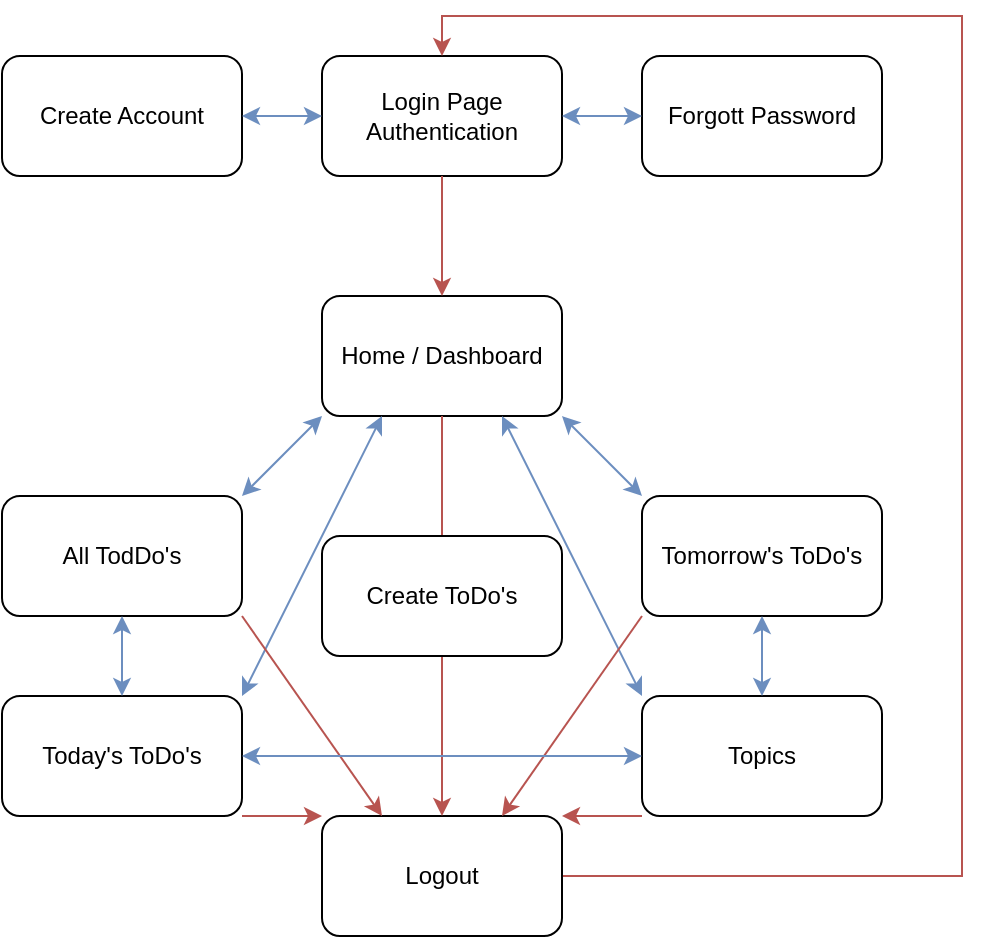 <mxfile version="20.8.16" type="device"><diagram name="Seite-1" id="g-oNJGfTkc6zNknscG1K"><mxGraphModel dx="1050" dy="629" grid="0" gridSize="10" guides="1" tooltips="1" connect="1" arrows="1" fold="1" page="1" pageScale="1" pageWidth="827" pageHeight="1169" math="0" shadow="0"><root><mxCell id="0"/><mxCell id="1" parent="0"/><mxCell id="90lZU4LdZW3LIb4AoFfy-1" value="Login Page&lt;br&gt;Authentication" style="rounded=1;whiteSpace=wrap;html=1;" vertex="1" parent="1"><mxGeometry x="200" y="40" width="120" height="60" as="geometry"/></mxCell><mxCell id="90lZU4LdZW3LIb4AoFfy-2" value="Create Account" style="rounded=1;whiteSpace=wrap;html=1;" vertex="1" parent="1"><mxGeometry x="40" y="40" width="120" height="60" as="geometry"/></mxCell><mxCell id="90lZU4LdZW3LIb4AoFfy-3" value="" style="endArrow=classic;startArrow=classic;html=1;rounded=0;exitX=1;exitY=0.5;exitDx=0;exitDy=0;entryX=0;entryY=0.5;entryDx=0;entryDy=0;fillColor=#dae8fc;strokeColor=#6c8ebf;" edge="1" parent="1" source="90lZU4LdZW3LIb4AoFfy-2" target="90lZU4LdZW3LIb4AoFfy-1"><mxGeometry width="50" height="50" relative="1" as="geometry"><mxPoint x="160" y="160" as="sourcePoint"/><mxPoint x="210" y="110" as="targetPoint"/></mxGeometry></mxCell><mxCell id="90lZU4LdZW3LIb4AoFfy-4" value="Forgott Password" style="rounded=1;whiteSpace=wrap;html=1;" vertex="1" parent="1"><mxGeometry x="360" y="40" width="120" height="60" as="geometry"/></mxCell><mxCell id="90lZU4LdZW3LIb4AoFfy-5" value="" style="endArrow=classic;startArrow=classic;html=1;rounded=0;exitX=1;exitY=0.5;exitDx=0;exitDy=0;entryX=0;entryY=0.5;entryDx=0;entryDy=0;fillColor=#dae8fc;strokeColor=#6c8ebf;" edge="1" parent="1" source="90lZU4LdZW3LIb4AoFfy-1" target="90lZU4LdZW3LIb4AoFfy-4"><mxGeometry width="50" height="50" relative="1" as="geometry"><mxPoint x="350" y="150" as="sourcePoint"/><mxPoint x="400" y="100" as="targetPoint"/></mxGeometry></mxCell><mxCell id="90lZU4LdZW3LIb4AoFfy-6" value="Home / Dashboard" style="rounded=1;whiteSpace=wrap;html=1;" vertex="1" parent="1"><mxGeometry x="200" y="160" width="120" height="60" as="geometry"/></mxCell><mxCell id="90lZU4LdZW3LIb4AoFfy-7" value="" style="endArrow=classic;html=1;rounded=0;exitX=0.5;exitY=1;exitDx=0;exitDy=0;entryX=0.5;entryY=0;entryDx=0;entryDy=0;fillColor=#f8cecc;strokeColor=#b85450;" edge="1" parent="1" source="90lZU4LdZW3LIb4AoFfy-1" target="90lZU4LdZW3LIb4AoFfy-6"><mxGeometry width="50" height="50" relative="1" as="geometry"><mxPoint x="110" y="240" as="sourcePoint"/><mxPoint x="160" y="190" as="targetPoint"/></mxGeometry></mxCell><mxCell id="90lZU4LdZW3LIb4AoFfy-8" value="All TodDo's" style="rounded=1;whiteSpace=wrap;html=1;" vertex="1" parent="1"><mxGeometry x="40" y="260" width="120" height="60" as="geometry"/></mxCell><mxCell id="90lZU4LdZW3LIb4AoFfy-9" value="Today's ToDo's" style="rounded=1;whiteSpace=wrap;html=1;" vertex="1" parent="1"><mxGeometry x="40" y="360" width="120" height="60" as="geometry"/></mxCell><mxCell id="90lZU4LdZW3LIb4AoFfy-10" value="Tomorrow's ToDo's" style="rounded=1;whiteSpace=wrap;html=1;" vertex="1" parent="1"><mxGeometry x="360" y="260" width="120" height="60" as="geometry"/></mxCell><mxCell id="90lZU4LdZW3LIb4AoFfy-11" value="Topics" style="rounded=1;whiteSpace=wrap;html=1;" vertex="1" parent="1"><mxGeometry x="360" y="360" width="120" height="60" as="geometry"/></mxCell><mxCell id="90lZU4LdZW3LIb4AoFfy-31" style="edgeStyle=orthogonalEdgeStyle;rounded=0;orthogonalLoop=1;jettySize=auto;html=1;exitX=1;exitY=0.5;exitDx=0;exitDy=0;entryX=0.5;entryY=0;entryDx=0;entryDy=0;fillColor=#f8cecc;strokeColor=#b85450;" edge="1" parent="1" source="90lZU4LdZW3LIb4AoFfy-12" target="90lZU4LdZW3LIb4AoFfy-1"><mxGeometry relative="1" as="geometry"><mxPoint x="520" y="20" as="targetPoint"/><Array as="points"><mxPoint x="520" y="450"/><mxPoint x="520" y="20"/><mxPoint x="260" y="20"/></Array></mxGeometry></mxCell><mxCell id="90lZU4LdZW3LIb4AoFfy-12" value="Logout" style="rounded=1;whiteSpace=wrap;html=1;" vertex="1" parent="1"><mxGeometry x="200" y="420" width="120" height="60" as="geometry"/></mxCell><mxCell id="90lZU4LdZW3LIb4AoFfy-13" value="" style="endArrow=classic;startArrow=classic;html=1;rounded=0;entryX=0;entryY=1;entryDx=0;entryDy=0;exitX=1;exitY=0;exitDx=0;exitDy=0;fillColor=#dae8fc;strokeColor=#6c8ebf;" edge="1" parent="1" source="90lZU4LdZW3LIb4AoFfy-8" target="90lZU4LdZW3LIb4AoFfy-6"><mxGeometry width="50" height="50" relative="1" as="geometry"><mxPoint x="190" y="270" as="sourcePoint"/><mxPoint x="240" y="240" as="targetPoint"/></mxGeometry></mxCell><mxCell id="90lZU4LdZW3LIb4AoFfy-14" value="" style="endArrow=classic;startArrow=classic;html=1;rounded=0;entryX=1;entryY=1;entryDx=0;entryDy=0;exitX=0;exitY=0;exitDx=0;exitDy=0;fillColor=#dae8fc;strokeColor=#6c8ebf;" edge="1" parent="1" source="90lZU4LdZW3LIb4AoFfy-10" target="90lZU4LdZW3LIb4AoFfy-6"><mxGeometry width="50" height="50" relative="1" as="geometry"><mxPoint x="320" y="270" as="sourcePoint"/><mxPoint x="370" y="210" as="targetPoint"/></mxGeometry></mxCell><mxCell id="90lZU4LdZW3LIb4AoFfy-15" value="" style="endArrow=classic;startArrow=classic;html=1;rounded=0;entryX=0.5;entryY=1;entryDx=0;entryDy=0;exitX=0.5;exitY=0;exitDx=0;exitDy=0;fillColor=#dae8fc;strokeColor=#6c8ebf;" edge="1" parent="1" source="90lZU4LdZW3LIb4AoFfy-9" target="90lZU4LdZW3LIb4AoFfy-8"><mxGeometry width="50" height="50" relative="1" as="geometry"><mxPoint x="180" y="370" as="sourcePoint"/><mxPoint x="230" y="320" as="targetPoint"/></mxGeometry></mxCell><mxCell id="90lZU4LdZW3LIb4AoFfy-19" value="" style="endArrow=classic;startArrow=classic;html=1;rounded=0;entryX=0.5;entryY=1;entryDx=0;entryDy=0;fillColor=#dae8fc;strokeColor=#6c8ebf;" edge="1" parent="1" source="90lZU4LdZW3LIb4AoFfy-11" target="90lZU4LdZW3LIb4AoFfy-10"><mxGeometry width="50" height="50" relative="1" as="geometry"><mxPoint x="230" y="420" as="sourcePoint"/><mxPoint x="280" y="370" as="targetPoint"/></mxGeometry></mxCell><mxCell id="90lZU4LdZW3LIb4AoFfy-20" value="" style="endArrow=classic;startArrow=classic;html=1;rounded=0;entryX=0.25;entryY=1;entryDx=0;entryDy=0;exitX=1;exitY=0;exitDx=0;exitDy=0;fillColor=#dae8fc;strokeColor=#6c8ebf;" edge="1" parent="1" source="90lZU4LdZW3LIb4AoFfy-9" target="90lZU4LdZW3LIb4AoFfy-6"><mxGeometry width="50" height="50" relative="1" as="geometry"><mxPoint x="250" y="290" as="sourcePoint"/><mxPoint x="300" y="240" as="targetPoint"/></mxGeometry></mxCell><mxCell id="90lZU4LdZW3LIb4AoFfy-21" value="" style="endArrow=classic;startArrow=classic;html=1;rounded=0;entryX=0.75;entryY=1;entryDx=0;entryDy=0;exitX=0;exitY=0;exitDx=0;exitDy=0;fillColor=#dae8fc;strokeColor=#6c8ebf;" edge="1" parent="1" source="90lZU4LdZW3LIb4AoFfy-11" target="90lZU4LdZW3LIb4AoFfy-6"><mxGeometry width="50" height="50" relative="1" as="geometry"><mxPoint x="280" y="400" as="sourcePoint"/><mxPoint x="330" y="350" as="targetPoint"/></mxGeometry></mxCell><mxCell id="90lZU4LdZW3LIb4AoFfy-22" value="" style="endArrow=classic;html=1;rounded=0;exitX=1;exitY=1;exitDx=0;exitDy=0;entryX=0;entryY=0;entryDx=0;entryDy=0;fillColor=#f8cecc;strokeColor=#b85450;" edge="1" parent="1" source="90lZU4LdZW3LIb4AoFfy-9" target="90lZU4LdZW3LIb4AoFfy-12"><mxGeometry width="50" height="50" relative="1" as="geometry"><mxPoint x="240" y="420" as="sourcePoint"/><mxPoint x="290" y="370" as="targetPoint"/></mxGeometry></mxCell><mxCell id="90lZU4LdZW3LIb4AoFfy-23" value="" style="endArrow=classic;html=1;rounded=0;exitX=0;exitY=1;exitDx=0;exitDy=0;entryX=1;entryY=0;entryDx=0;entryDy=0;fillColor=#f8cecc;strokeColor=#b85450;" edge="1" parent="1" source="90lZU4LdZW3LIb4AoFfy-11" target="90lZU4LdZW3LIb4AoFfy-12"><mxGeometry width="50" height="50" relative="1" as="geometry"><mxPoint x="400" y="510" as="sourcePoint"/><mxPoint x="450" y="460" as="targetPoint"/></mxGeometry></mxCell><mxCell id="90lZU4LdZW3LIb4AoFfy-24" value="" style="endArrow=classic;html=1;rounded=0;exitX=0.5;exitY=1;exitDx=0;exitDy=0;entryX=0.5;entryY=0;entryDx=0;entryDy=0;fillColor=#f8cecc;strokeColor=#b85450;" edge="1" parent="1" source="90lZU4LdZW3LIb4AoFfy-6" target="90lZU4LdZW3LIb4AoFfy-12"><mxGeometry width="50" height="50" relative="1" as="geometry"><mxPoint x="250" y="300" as="sourcePoint"/><mxPoint x="300" y="250" as="targetPoint"/></mxGeometry></mxCell><mxCell id="90lZU4LdZW3LIb4AoFfy-16" value="Create ToDo's" style="rounded=1;whiteSpace=wrap;html=1;" vertex="1" parent="1"><mxGeometry x="200" y="280" width="120" height="60" as="geometry"/></mxCell><mxCell id="90lZU4LdZW3LIb4AoFfy-25" value="" style="endArrow=classic;html=1;rounded=0;exitX=0;exitY=1;exitDx=0;exitDy=0;entryX=0.75;entryY=0;entryDx=0;entryDy=0;fillColor=#f8cecc;strokeColor=#b85450;" edge="1" parent="1" source="90lZU4LdZW3LIb4AoFfy-10" target="90lZU4LdZW3LIb4AoFfy-12"><mxGeometry width="50" height="50" relative="1" as="geometry"><mxPoint x="300" y="430" as="sourcePoint"/><mxPoint x="350" y="380" as="targetPoint"/></mxGeometry></mxCell><mxCell id="90lZU4LdZW3LIb4AoFfy-26" value="" style="endArrow=classic;html=1;rounded=0;exitX=1;exitY=1;exitDx=0;exitDy=0;entryX=0.25;entryY=0;entryDx=0;entryDy=0;fillColor=#f8cecc;strokeColor=#b85450;" edge="1" parent="1" source="90lZU4LdZW3LIb4AoFfy-8" target="90lZU4LdZW3LIb4AoFfy-12"><mxGeometry width="50" height="50" relative="1" as="geometry"><mxPoint x="220" y="420" as="sourcePoint"/><mxPoint x="270" y="370" as="targetPoint"/></mxGeometry></mxCell><mxCell id="90lZU4LdZW3LIb4AoFfy-32" value="" style="endArrow=classic;startArrow=classic;html=1;rounded=0;exitX=1;exitY=0.5;exitDx=0;exitDy=0;entryX=0;entryY=0.5;entryDx=0;entryDy=0;fillColor=#dae8fc;strokeColor=#6c8ebf;" edge="1" parent="1" source="90lZU4LdZW3LIb4AoFfy-9" target="90lZU4LdZW3LIb4AoFfy-11"><mxGeometry width="50" height="50" relative="1" as="geometry"><mxPoint x="160" y="560" as="sourcePoint"/><mxPoint x="210" y="510" as="targetPoint"/></mxGeometry></mxCell></root></mxGraphModel></diagram></mxfile>